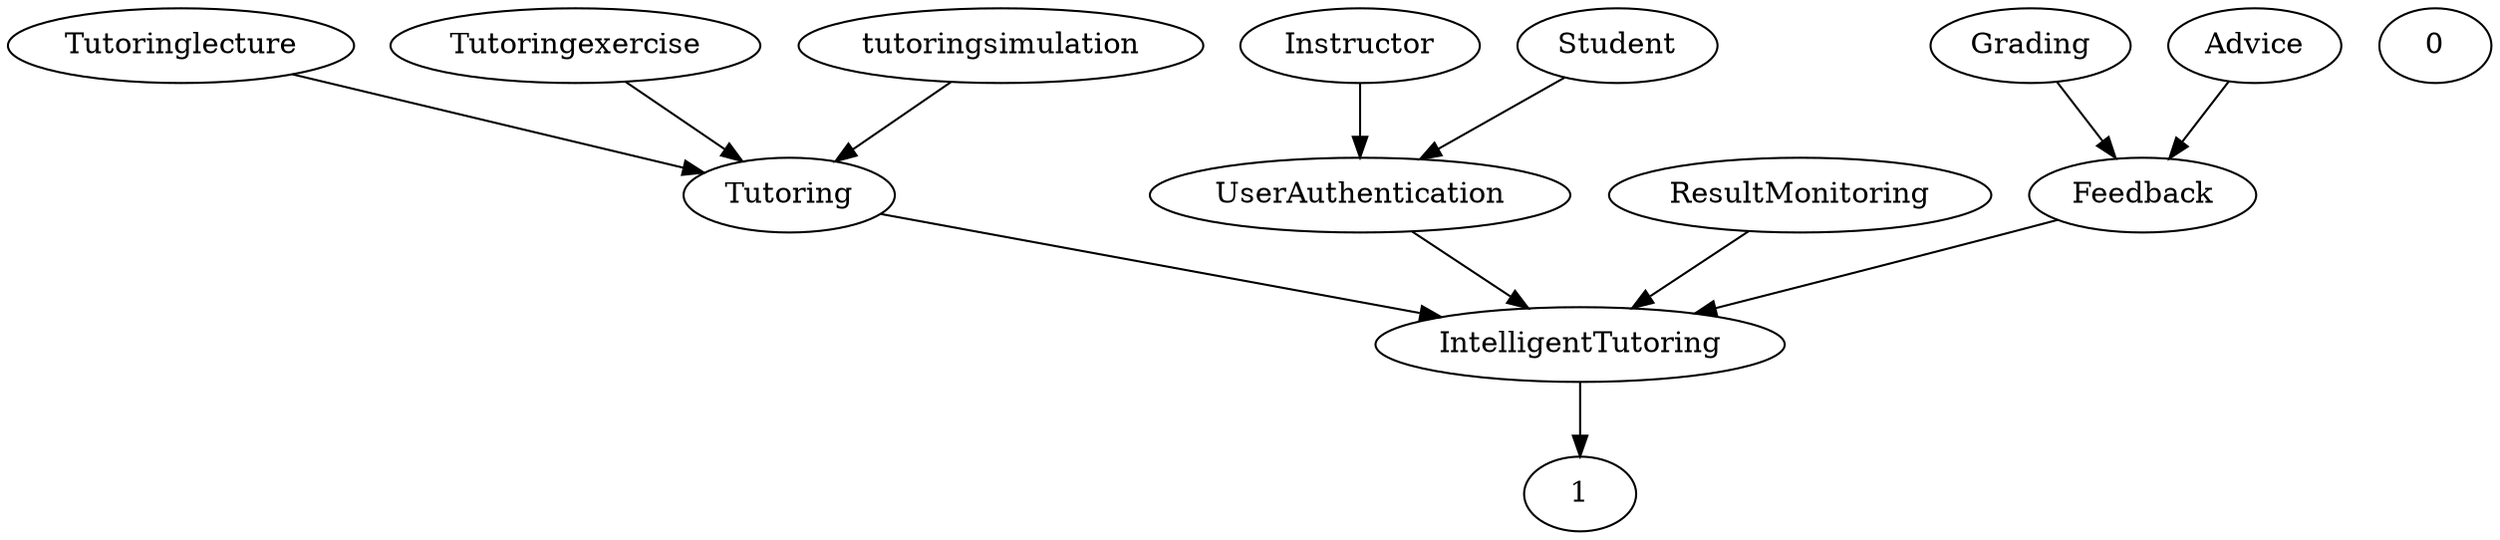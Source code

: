 digraph G {
  Feedback;
  Grading;
  Instructor;
  Advice;
  Tutoringlecture;
  Student;
  Tutoring;
  Tutoringexercise;
  UserAuthentication;
  0;
  IntelligentTutoring;
  tutoringsimulation;
  ResultMonitoring;
  1;
  UserAuthentication -> IntelligentTutoring;
  Tutoringlecture -> Tutoring;
  ResultMonitoring -> IntelligentTutoring;
  Tutoringexercise -> Tutoring;
  IntelligentTutoring -> 1;
  Feedback -> IntelligentTutoring;
  Advice -> Feedback;
  Instructor -> UserAuthentication;
  tutoringsimulation -> Tutoring;
  Grading -> Feedback;
  Student -> UserAuthentication;
  Tutoring -> IntelligentTutoring;
}
